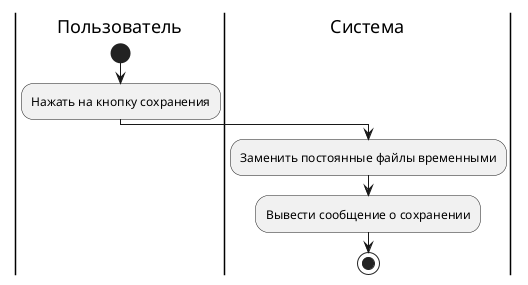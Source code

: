 @startuml save

|Пользователь|
start
:Нажать на кнопку сохранения;

|Система|
:Заменить постоянные файлы временными;
:Вывести сообщение о сохранении;
stop

@enduml